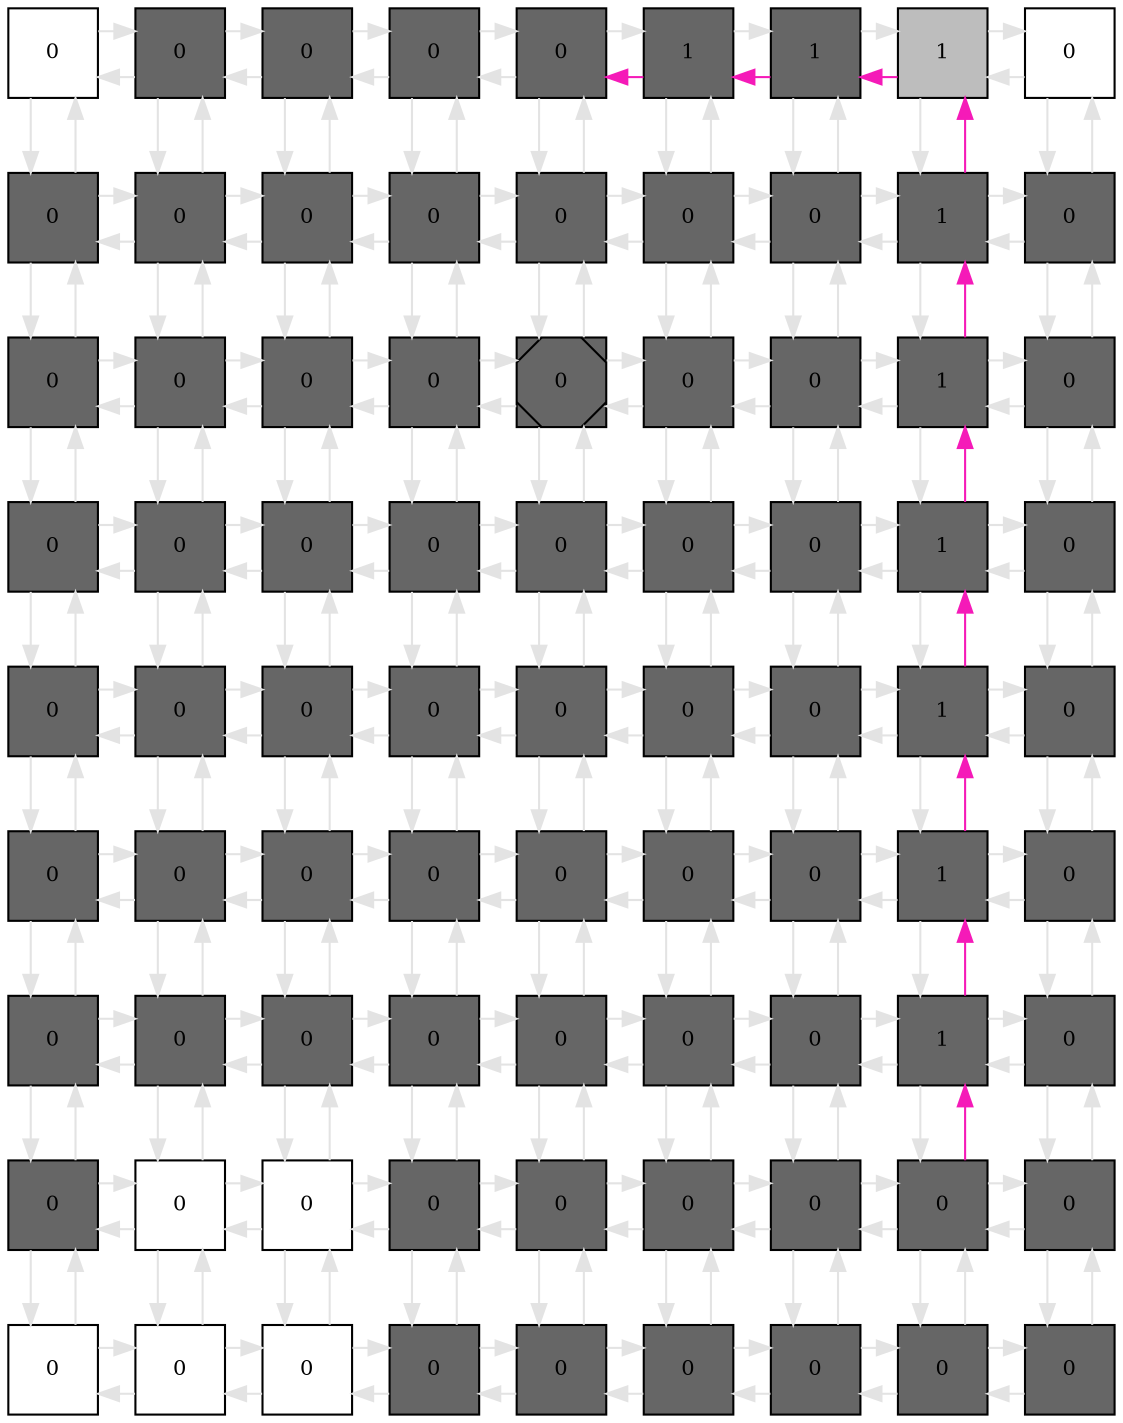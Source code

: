 digraph layout  {
rankdir=TB;
splines=ortho;
node [fixedsize=false, style=filled, width="0.6"];
edge [constraint=false];
0 [fillcolor="#FFFFFF", fontsize=10, label=0, shape=square, tooltip="name: None,\nin_degree: 2,\nout_degree: 2"];
1 [fillcolor="#666666", fontsize=10, label=0, shape=square, tooltip="name:  NMA111-NUC ,\nin_degree: 3,\nout_degree: 3"];
2 [fillcolor="#666666", fontsize=10, label=0, shape=square, tooltip="name:  BIR1 ,\nin_degree: 3,\nout_degree: 3"];
3 [fillcolor="#666666", fontsize=10, label=0, shape=square, tooltip="name:  CU2 ,\nin_degree: 3,\nout_degree: 3"];
4 [fillcolor="#666666", fontsize=10, label=0, shape=square, tooltip="name:  Apoptosis ,\nin_degree: 3,\nout_degree: 3"];
5 [fillcolor="#666666", fontsize=10, label=1, shape=square, tooltip="name:  CPR3 ,\nin_degree: 3,\nout_degree: 3"];
6 [fillcolor="#666666", fontsize=10, label=1, shape=square, tooltip="name:  POR1-2 ,\nin_degree: 3,\nout_degree: 3"];
7 [fillcolor="#bdbdbd", fontsize=10, label=1, shape=square, tooltip="name: None,\nin_degree: 3,\nout_degree: 3"];
8 [fillcolor="#FFFFFF", fontsize=10, label=0, shape=square, tooltip="name: None,\nin_degree: 2,\nout_degree: 2"];
9 [fillcolor="#666666", fontsize=10, label=0, shape=square, tooltip="name:  AbnormalTelomer ,\nin_degree: 3,\nout_degree: 3"];
10 [fillcolor="#666666", fontsize=10, label=0, shape=square, tooltip="name:  MEC1 ,\nin_degree: 4,\nout_degree: 4"];
11 [fillcolor="#666666", fontsize=10, label=0, shape=square, tooltip="name:  NMA111-CYT ,\nin_degree: 4,\nout_degree: 4"];
12 [fillcolor="#666666", fontsize=10, label=0, shape=square, tooltip="name:  Salt ,\nin_degree: 4,\nout_degree: 4"];
13 [fillcolor="#666666", fontsize=10, label=0, shape=square, tooltip="name:  YCA1 ,\nin_degree: 4,\nout_degree: 4"];
14 [fillcolor="#666666", fontsize=10, label=0, shape=square, tooltip="name:  AceticAcid ,\nin_degree: 4,\nout_degree: 4"];
15 [fillcolor="#666666", fontsize=10, label=0, shape=square, tooltip="name:  CytC-CYT ,\nin_degree: 4,\nout_degree: 4"];
16 [fillcolor="#666666", fontsize=10, label=1, shape=square, tooltip="name:  CytC-MT ,\nin_degree: 4,\nout_degree: 4"];
17 [fillcolor="#666666", fontsize=10, label=0, shape=square, tooltip="name:  MCD1-MT ,\nin_degree: 3,\nout_degree: 3"];
18 [fillcolor="#666666", fontsize=10, label=0, shape=square, tooltip="name:  PTP2 ,\nin_degree: 3,\nout_degree: 3"];
19 [fillcolor="#666666", fontsize=10, label=0, shape=square, tooltip="name:  DesCyclinCCDK8 ,\nin_degree: 4,\nout_degree: 4"];
20 [fillcolor="#666666", fontsize=10, label=0, shape=square, tooltip="name:  SOD1 ,\nin_degree: 4,\nout_degree: 4"];
21 [fillcolor="#666666", fontsize=10, label=0, shape=square, tooltip="name:  RedActinDyn ,\nin_degree: 4,\nout_degree: 4"];
22 [fillcolor="#666666", fontsize=10, label=0, shape=Msquare, tooltip="name:  ROS-CYT ,\nin_degree: 4,\nout_degree: 4"];
23 [fillcolor="#666666", fontsize=10, label=0, shape=square, tooltip="name:  SVF1 ,\nin_degree: 4,\nout_degree: 4"];
24 [fillcolor="#666666", fontsize=10, label=0, shape=square, tooltip="name:  CDC48 ,\nin_degree: 4,\nout_degree: 4"];
25 [fillcolor="#666666", fontsize=10, label=1, shape=square, tooltip="name:  NDI1 ,\nin_degree: 4,\nout_degree: 4"];
26 [fillcolor="#666666", fontsize=10, label=0, shape=square, tooltip="name:  ROS-MT ,\nin_degree: 3,\nout_degree: 3"];
27 [fillcolor="#666666", fontsize=10, label=0, shape=square, tooltip="name:  RLM1 ,\nin_degree: 3,\nout_degree: 3"];
28 [fillcolor="#666666", fontsize=10, label=0, shape=square, tooltip="name:  SLT2 ,\nin_degree: 4,\nout_degree: 4"];
29 [fillcolor="#666666", fontsize=10, label=0, shape=square, tooltip="name:  Heat ,\nin_degree: 4,\nout_degree: 4"];
30 [fillcolor="#666666", fontsize=10, label=0, shape=square, tooltip="name:  MMI1 ,\nin_degree: 4,\nout_degree: 4"];
31 [fillcolor="#666666", fontsize=10, label=0, shape=square, tooltip="name:  SRO7 ,\nin_degree: 4,\nout_degree: 4"];
32 [fillcolor="#666666", fontsize=10, label=0, shape=square, tooltip="name:  EMC4 ,\nin_degree: 4,\nout_degree: 4"];
33 [fillcolor="#666666", fontsize=10, label=0, shape=square, tooltip="name:  HK ,\nin_degree: 4,\nout_degree: 4"];
34 [fillcolor="#666666", fontsize=10, label=1, shape=square, tooltip="name:  SNO1 ,\nin_degree: 4,\nout_degree: 4"];
35 [fillcolor="#666666", fontsize=10, label=0, shape=square, tooltip="name:  SOD2 ,\nin_degree: 3,\nout_degree: 3"];
36 [fillcolor="#666666", fontsize=10, label=0, shape=square, tooltip="name:  MSN2-4 ,\nin_degree: 3,\nout_degree: 3"];
37 [fillcolor="#666666", fontsize=10, label=0, shape=square, tooltip="name:  SDP1 ,\nin_degree: 4,\nout_degree: 4"];
38 [fillcolor="#666666", fontsize=10, label=0, shape=square, tooltip="name:  PKA ,\nin_degree: 4,\nout_degree: 4"];
39 [fillcolor="#666666", fontsize=10, label=0, shape=square, tooltip="name:  MT-ALT ,\nin_degree: 4,\nout_degree: 4"];
40 [fillcolor="#666666", fontsize=10, label=0, shape=square, tooltip="name:  MT-Frag ,\nin_degree: 4,\nout_degree: 4"];
41 [fillcolor="#666666", fontsize=10, label=0, shape=square, tooltip="name:  FIS1 ,\nin_degree: 4,\nout_degree: 4"];
42 [fillcolor="#666666", fontsize=10, label=0, shape=square, tooltip="name:  DRE2_TAH18 ,\nin_degree: 4,\nout_degree: 4"];
43 [fillcolor="#666666", fontsize=10, label=1, shape=square, tooltip="name:  MDV1 ,\nin_degree: 4,\nout_degree: 4"];
44 [fillcolor="#666666", fontsize=10, label=0, shape=square, tooltip="name:  FVY10 ,\nin_degree: 3,\nout_degree: 3"];
45 [fillcolor="#666666", fontsize=10, label=0, shape=square, tooltip="name:  HOG1 ,\nin_degree: 3,\nout_degree: 3"];
46 [fillcolor="#666666", fontsize=10, label=0, shape=square, tooltip="name:  Stress ,\nin_degree: 4,\nout_degree: 4"];
47 [fillcolor="#666666", fontsize=10, label=0, shape=square, tooltip="name:  TOR1 ,\nin_degree: 4,\nout_degree: 4"];
48 [fillcolor="#666666", fontsize=10, label=0, shape=square, tooltip="name:  RAS2 ,\nin_degree: 4,\nout_degree: 4"];
49 [fillcolor="#666666", fontsize=10, label=0, shape=square, tooltip="name:  H2O2 ,\nin_degree: 4,\nout_degree: 4"];
50 [fillcolor="#666666", fontsize=10, label=0, shape=square, tooltip="name:  HOS3 ,\nin_degree: 4,\nout_degree: 4"];
51 [fillcolor="#666666", fontsize=10, label=0, shape=square, tooltip="name:  ESP1 ,\nin_degree: 4,\nout_degree: 4"];
52 [fillcolor="#666666", fontsize=10, label=1, shape=square, tooltip="name:  AIF1-MT ,\nin_degree: 4,\nout_degree: 4"];
53 [fillcolor="#666666", fontsize=10, label=0, shape=square, tooltip="name:  MCD1-NUC ,\nin_degree: 3,\nout_degree: 3"];
54 [fillcolor="#666666", fontsize=10, label=0, shape=square, tooltip="name:  PTP3 ,\nin_degree: 3,\nout_degree: 3"];
55 [fillcolor="#666666", fontsize=10, label=0, shape=square, tooltip="name:  AdenylateCyclase ,\nin_degree: 4,\nout_degree: 4"];
56 [fillcolor="#666666", fontsize=10, label=0, shape=square, tooltip="name:  CAMP ,\nin_degree: 4,\nout_degree: 4"];
57 [fillcolor="#666666", fontsize=10, label=0, shape=square, tooltip="name:  RPD3 ,\nin_degree: 4,\nout_degree: 4"];
58 [fillcolor="#666666", fontsize=10, label=0, shape=square, tooltip="name:  NUC1-MT ,\nin_degree: 4,\nout_degree: 4"];
59 [fillcolor="#666666", fontsize=10, label=0, shape=square, tooltip="name:  H2B ,\nin_degree: 4,\nout_degree: 4"];
60 [fillcolor="#666666", fontsize=10, label=0, shape=square, tooltip="name:  STM1-CYT ,\nin_degree: 4,\nout_degree: 4"];
61 [fillcolor="#666666", fontsize=10, label=1, shape=square, tooltip="name:  AIF1-NUC ,\nin_degree: 4,\nout_degree: 4"];
62 [fillcolor="#666666", fontsize=10, label=0, shape=square, tooltip="name:  MG2 ,\nin_degree: 3,\nout_degree: 3"];
63 [fillcolor="#666666", fontsize=10, label=0, shape=square, tooltip="name:  HOG1-Dep ,\nin_degree: 3,\nout_degree: 3"];
64 [fillcolor="#FFFFFF", fontsize=10, label=0, shape=square, tooltip="name: None,\nin_degree: 4,\nout_degree: 4"];
65 [fillcolor="#FFFFFF", fontsize=10, label=0, shape=square, tooltip="name: None,\nin_degree: 4,\nout_degree: 4"];
66 [fillcolor="#666666", fontsize=10, label=0, shape=square, tooltip="name:  Protosom ,\nin_degree: 4,\nout_degree: 4"];
67 [fillcolor="#666666", fontsize=10, label=0, shape=square, tooltip="name:  KAP123 ,\nin_degree: 4,\nout_degree: 4"];
68 [fillcolor="#666666", fontsize=10, label=0, shape=square, tooltip="name:  NUC1-NUC ,\nin_degree: 4,\nout_degree: 4"];
69 [fillcolor="#666666", fontsize=10, label=0, shape=square, tooltip="name:  STM1-NUC ,\nin_degree: 4,\nout_degree: 4"];
70 [fillcolor="#666666", fontsize=10, label=0, shape=square, tooltip="name:  DNA-Frag ,\nin_degree: 4,\nout_degree: 4"];
71 [fillcolor="#666666", fontsize=10, label=0, shape=square, tooltip="name:  Tat-D ,\nin_degree: 3,\nout_degree: 3"];
72 [fillcolor="#FFFFFF", fontsize=10, label=0, shape=square, tooltip="name: None,\nin_degree: 2,\nout_degree: 2"];
73 [fillcolor="#FFFFFF", fontsize=10, label=0, shape=square, tooltip="name: None,\nin_degree: 3,\nout_degree: 3"];
74 [fillcolor="#FFFFFF", fontsize=10, label=0, shape=square, tooltip="name: None,\nin_degree: 3,\nout_degree: 3"];
75 [fillcolor="#666666", fontsize=10, label=0, shape=square, tooltip="name:  CDC6 ,\nin_degree: 3,\nout_degree: 3"];
76 [fillcolor="#666666", fontsize=10, label=0, shape=square, tooltip="name:  Adozelesin ,\nin_degree: 3,\nout_degree: 3"];
77 [fillcolor="#666666", fontsize=10, label=0, shape=square, tooltip="name:  STE20-NUC ,\nin_degree: 3,\nout_degree: 3"];
78 [fillcolor="#666666", fontsize=10, label=0, shape=square, tooltip="name:  STE20-CYT ,\nin_degree: 3,\nout_degree: 3"];
79 [fillcolor="#666666", fontsize=10, label=0, shape=square, tooltip="name:  MAPK ,\nin_degree: 3,\nout_degree: 3"];
80 [fillcolor="#666666", fontsize=10, label=0, shape=square, tooltip="name:  Mating ,\nin_degree: 2,\nout_degree: 2"];
0 -> 1  [color=grey89, style="penwidth(0.1)", tooltip=" ", weight=1];
0 -> 9  [color=grey89, style="penwidth(0.1)", tooltip=" ", weight=1];
1 -> 0  [color=grey89, style="penwidth(0.1)", tooltip=" ", weight=1];
1 -> 2  [color=grey89, style="penwidth(0.1)", tooltip=" ", weight=1];
1 -> 10  [color=grey89, style="penwidth(0.1)", tooltip=" ", weight=1];
2 -> 1  [color=grey89, style="penwidth(0.1)", tooltip=" ", weight=1];
2 -> 3  [color=grey89, style="penwidth(0.1)", tooltip=" ", weight=1];
2 -> 11  [color=grey89, style="penwidth(0.1)", tooltip=" ", weight=1];
3 -> 2  [color=grey89, style="penwidth(0.1)", tooltip=" ", weight=1];
3 -> 4  [color=grey89, style="penwidth(0.1)", tooltip=" ", weight=1];
3 -> 12  [color=grey89, style="penwidth(0.1)", tooltip=" ", weight=1];
4 -> 3  [color=grey89, style="penwidth(0.1)", tooltip=" ", weight=1];
4 -> 5  [color=grey89, style="penwidth(0.1)", tooltip=" ", weight=1];
4 -> 13  [color=grey89, style="penwidth(0.1)", tooltip=" ", weight=1];
5 -> 4  [color="#F51AB8", style="penwidth(0.1)", tooltip="70( DNA-Frag ) to 4( Apoptosis )", weight=1];
5 -> 6  [color=grey89, style="penwidth(0.1)", tooltip=" ", weight=1];
5 -> 14  [color=grey89, style="penwidth(0.1)", tooltip=" ", weight=1];
6 -> 5  [color="#F51AB8", style="penwidth(0.1)", tooltip="70( DNA-Frag ) to 4( Apoptosis )", weight=1];
6 -> 7  [color=grey89, style="penwidth(0.1)", tooltip=" ", weight=1];
6 -> 15  [color=grey89, style="penwidth(0.1)", tooltip=" ", weight=1];
7 -> 6  [color="#F51AB8", style="penwidth(0.1)", tooltip="70( DNA-Frag ) to 4( Apoptosis )", weight=1];
7 -> 8  [color=grey89, style="penwidth(0.1)", tooltip=" ", weight=1];
7 -> 16  [color=grey89, style="penwidth(0.1)", tooltip=" ", weight=1];
8 -> 7  [color=grey89, style="penwidth(0.1)", tooltip=" ", weight=1];
8 -> 17  [color=grey89, style="penwidth(0.1)", tooltip=" ", weight=1];
9 -> 0  [color=grey89, style="penwidth(0.1)", tooltip=" ", weight=1];
9 -> 10  [color=grey89, style="penwidth(0.1)", tooltip=" ", weight=1];
9 -> 18  [color=grey89, style="penwidth(0.1)", tooltip=" ", weight=1];
10 -> 1  [color=grey89, style="penwidth(0.1)", tooltip=" ", weight=1];
10 -> 9  [color=grey89, style="penwidth(0.1)", tooltip=" ", weight=1];
10 -> 11  [color=grey89, style="penwidth(0.1)", tooltip=" ", weight=1];
10 -> 19  [color=grey89, style="penwidth(0.1)", tooltip=" ", weight=1];
11 -> 2  [color=grey89, style="penwidth(0.1)", tooltip=" ", weight=1];
11 -> 10  [color=grey89, style="penwidth(0.1)", tooltip=" ", weight=1];
11 -> 12  [color=grey89, style="penwidth(0.1)", tooltip=" ", weight=1];
11 -> 20  [color=grey89, style="penwidth(0.1)", tooltip=" ", weight=1];
12 -> 3  [color=grey89, style="penwidth(0.1)", tooltip=" ", weight=1];
12 -> 11  [color=grey89, style="penwidth(0.1)", tooltip=" ", weight=1];
12 -> 13  [color=grey89, style="penwidth(0.1)", tooltip=" ", weight=1];
12 -> 21  [color=grey89, style="penwidth(0.1)", tooltip=" ", weight=1];
13 -> 4  [color=grey89, style="penwidth(0.1)", tooltip=" ", weight=1];
13 -> 12  [color=grey89, style="penwidth(0.1)", tooltip=" ", weight=1];
13 -> 14  [color=grey89, style="penwidth(0.1)", tooltip=" ", weight=1];
13 -> 22  [color=grey89, style="penwidth(0.1)", tooltip=" ", weight=1];
14 -> 5  [color=grey89, style="penwidth(0.1)", tooltip=" ", weight=1];
14 -> 13  [color=grey89, style="penwidth(0.1)", tooltip=" ", weight=1];
14 -> 15  [color=grey89, style="penwidth(0.1)", tooltip=" ", weight=1];
14 -> 23  [color=grey89, style="penwidth(0.1)", tooltip=" ", weight=1];
15 -> 6  [color=grey89, style="penwidth(0.1)", tooltip=" ", weight=1];
15 -> 14  [color=grey89, style="penwidth(0.1)", tooltip=" ", weight=1];
15 -> 16  [color=grey89, style="penwidth(0.1)", tooltip=" ", weight=1];
15 -> 24  [color=grey89, style="penwidth(0.1)", tooltip=" ", weight=1];
16 -> 7  [color="#F51AB8", style="penwidth(0.1)", tooltip="70( DNA-Frag ) to 4( Apoptosis )", weight=1];
16 -> 15  [color=grey89, style="penwidth(0.1)", tooltip=" ", weight=1];
16 -> 17  [color=grey89, style="penwidth(0.1)", tooltip=" ", weight=1];
16 -> 25  [color=grey89, style="penwidth(0.1)", tooltip=" ", weight=1];
17 -> 8  [color=grey89, style="penwidth(0.1)", tooltip=" ", weight=1];
17 -> 16  [color=grey89, style="penwidth(0.1)", tooltip=" ", weight=1];
17 -> 26  [color=grey89, style="penwidth(0.1)", tooltip=" ", weight=1];
18 -> 9  [color=grey89, style="penwidth(0.1)", tooltip=" ", weight=1];
18 -> 19  [color=grey89, style="penwidth(0.1)", tooltip=" ", weight=1];
18 -> 27  [color=grey89, style="penwidth(0.1)", tooltip=" ", weight=1];
19 -> 10  [color=grey89, style="penwidth(0.1)", tooltip=" ", weight=1];
19 -> 18  [color=grey89, style="penwidth(0.1)", tooltip=" ", weight=1];
19 -> 20  [color=grey89, style="penwidth(0.1)", tooltip=" ", weight=1];
19 -> 28  [color=grey89, style="penwidth(0.1)", tooltip=" ", weight=1];
20 -> 11  [color=grey89, style="penwidth(0.1)", tooltip=" ", weight=1];
20 -> 19  [color=grey89, style="penwidth(0.1)", tooltip=" ", weight=1];
20 -> 21  [color=grey89, style="penwidth(0.1)", tooltip=" ", weight=1];
20 -> 29  [color=grey89, style="penwidth(0.1)", tooltip=" ", weight=1];
21 -> 12  [color=grey89, style="penwidth(0.1)", tooltip=" ", weight=1];
21 -> 20  [color=grey89, style="penwidth(0.1)", tooltip=" ", weight=1];
21 -> 22  [color=grey89, style="penwidth(0.1)", tooltip=" ", weight=1];
21 -> 30  [color=grey89, style="penwidth(0.1)", tooltip=" ", weight=1];
22 -> 13  [color=grey89, style="penwidth(0.1)", tooltip=" ", weight=1];
22 -> 21  [color=grey89, style="penwidth(0.1)", tooltip=" ", weight=1];
22 -> 23  [color=grey89, style="penwidth(0.1)", tooltip=" ", weight=1];
22 -> 31  [color=grey89, style="penwidth(0.1)", tooltip=" ", weight=1];
23 -> 14  [color=grey89, style="penwidth(0.1)", tooltip=" ", weight=1];
23 -> 22  [color=grey89, style="penwidth(0.1)", tooltip=" ", weight=1];
23 -> 24  [color=grey89, style="penwidth(0.1)", tooltip=" ", weight=1];
23 -> 32  [color=grey89, style="penwidth(0.1)", tooltip=" ", weight=1];
24 -> 15  [color=grey89, style="penwidth(0.1)", tooltip=" ", weight=1];
24 -> 23  [color=grey89, style="penwidth(0.1)", tooltip=" ", weight=1];
24 -> 25  [color=grey89, style="penwidth(0.1)", tooltip=" ", weight=1];
24 -> 33  [color=grey89, style="penwidth(0.1)", tooltip=" ", weight=1];
25 -> 16  [color="#F51AB8", style="penwidth(0.1)", tooltip="70( DNA-Frag ) to 4( Apoptosis )", weight=1];
25 -> 24  [color=grey89, style="penwidth(0.1)", tooltip=" ", weight=1];
25 -> 26  [color=grey89, style="penwidth(0.1)", tooltip=" ", weight=1];
25 -> 34  [color=grey89, style="penwidth(0.1)", tooltip=" ", weight=1];
26 -> 17  [color=grey89, style="penwidth(0.1)", tooltip=" ", weight=1];
26 -> 25  [color=grey89, style="penwidth(0.1)", tooltip=" ", weight=1];
26 -> 35  [color=grey89, style="penwidth(0.1)", tooltip=" ", weight=1];
27 -> 18  [color=grey89, style="penwidth(0.1)", tooltip=" ", weight=1];
27 -> 28  [color=grey89, style="penwidth(0.1)", tooltip=" ", weight=1];
27 -> 36  [color=grey89, style="penwidth(0.1)", tooltip=" ", weight=1];
28 -> 19  [color=grey89, style="penwidth(0.1)", tooltip=" ", weight=1];
28 -> 27  [color=grey89, style="penwidth(0.1)", tooltip=" ", weight=1];
28 -> 29  [color=grey89, style="penwidth(0.1)", tooltip=" ", weight=1];
28 -> 37  [color=grey89, style="penwidth(0.1)", tooltip=" ", weight=1];
29 -> 20  [color=grey89, style="penwidth(0.1)", tooltip=" ", weight=1];
29 -> 28  [color=grey89, style="penwidth(0.1)", tooltip=" ", weight=1];
29 -> 30  [color=grey89, style="penwidth(0.1)", tooltip=" ", weight=1];
29 -> 38  [color=grey89, style="penwidth(0.1)", tooltip=" ", weight=1];
30 -> 21  [color=grey89, style="penwidth(0.1)", tooltip=" ", weight=1];
30 -> 29  [color=grey89, style="penwidth(0.1)", tooltip=" ", weight=1];
30 -> 31  [color=grey89, style="penwidth(0.1)", tooltip=" ", weight=1];
30 -> 39  [color=grey89, style="penwidth(0.1)", tooltip=" ", weight=1];
31 -> 22  [color=grey89, style="penwidth(0.1)", tooltip=" ", weight=1];
31 -> 30  [color=grey89, style="penwidth(0.1)", tooltip=" ", weight=1];
31 -> 32  [color=grey89, style="penwidth(0.1)", tooltip=" ", weight=1];
31 -> 40  [color=grey89, style="penwidth(0.1)", tooltip=" ", weight=1];
32 -> 23  [color=grey89, style="penwidth(0.1)", tooltip=" ", weight=1];
32 -> 31  [color=grey89, style="penwidth(0.1)", tooltip=" ", weight=1];
32 -> 33  [color=grey89, style="penwidth(0.1)", tooltip=" ", weight=1];
32 -> 41  [color=grey89, style="penwidth(0.1)", tooltip=" ", weight=1];
33 -> 24  [color=grey89, style="penwidth(0.1)", tooltip=" ", weight=1];
33 -> 32  [color=grey89, style="penwidth(0.1)", tooltip=" ", weight=1];
33 -> 34  [color=grey89, style="penwidth(0.1)", tooltip=" ", weight=1];
33 -> 42  [color=grey89, style="penwidth(0.1)", tooltip=" ", weight=1];
34 -> 25  [color="#F51AB8", style="penwidth(0.1)", tooltip="70( DNA-Frag ) to 4( Apoptosis )", weight=1];
34 -> 33  [color=grey89, style="penwidth(0.1)", tooltip=" ", weight=1];
34 -> 35  [color=grey89, style="penwidth(0.1)", tooltip=" ", weight=1];
34 -> 43  [color=grey89, style="penwidth(0.1)", tooltip=" ", weight=1];
35 -> 26  [color=grey89, style="penwidth(0.1)", tooltip=" ", weight=1];
35 -> 34  [color=grey89, style="penwidth(0.1)", tooltip=" ", weight=1];
35 -> 44  [color=grey89, style="penwidth(0.1)", tooltip=" ", weight=1];
36 -> 27  [color=grey89, style="penwidth(0.1)", tooltip=" ", weight=1];
36 -> 37  [color=grey89, style="penwidth(0.1)", tooltip=" ", weight=1];
36 -> 45  [color=grey89, style="penwidth(0.1)", tooltip=" ", weight=1];
37 -> 28  [color=grey89, style="penwidth(0.1)", tooltip=" ", weight=1];
37 -> 36  [color=grey89, style="penwidth(0.1)", tooltip=" ", weight=1];
37 -> 38  [color=grey89, style="penwidth(0.1)", tooltip=" ", weight=1];
37 -> 46  [color=grey89, style="penwidth(0.1)", tooltip=" ", weight=1];
38 -> 29  [color=grey89, style="penwidth(0.1)", tooltip=" ", weight=1];
38 -> 37  [color=grey89, style="penwidth(0.1)", tooltip=" ", weight=1];
38 -> 39  [color=grey89, style="penwidth(0.1)", tooltip=" ", weight=1];
38 -> 47  [color=grey89, style="penwidth(0.1)", tooltip=" ", weight=1];
39 -> 30  [color=grey89, style="penwidth(0.1)", tooltip=" ", weight=1];
39 -> 38  [color=grey89, style="penwidth(0.1)", tooltip=" ", weight=1];
39 -> 40  [color=grey89, style="penwidth(0.1)", tooltip=" ", weight=1];
39 -> 48  [color=grey89, style="penwidth(0.1)", tooltip=" ", weight=1];
40 -> 31  [color=grey89, style="penwidth(0.1)", tooltip=" ", weight=1];
40 -> 39  [color=grey89, style="penwidth(0.1)", tooltip=" ", weight=1];
40 -> 41  [color=grey89, style="penwidth(0.1)", tooltip=" ", weight=1];
40 -> 49  [color=grey89, style="penwidth(0.1)", tooltip=" ", weight=1];
41 -> 32  [color=grey89, style="penwidth(0.1)", tooltip=" ", weight=1];
41 -> 40  [color=grey89, style="penwidth(0.1)", tooltip=" ", weight=1];
41 -> 42  [color=grey89, style="penwidth(0.1)", tooltip=" ", weight=1];
41 -> 50  [color=grey89, style="penwidth(0.1)", tooltip=" ", weight=1];
42 -> 33  [color=grey89, style="penwidth(0.1)", tooltip=" ", weight=1];
42 -> 41  [color=grey89, style="penwidth(0.1)", tooltip=" ", weight=1];
42 -> 43  [color=grey89, style="penwidth(0.1)", tooltip=" ", weight=1];
42 -> 51  [color=grey89, style="penwidth(0.1)", tooltip=" ", weight=1];
43 -> 34  [color="#F51AB8", style="penwidth(0.1)", tooltip="70( DNA-Frag ) to 4( Apoptosis )", weight=1];
43 -> 42  [color=grey89, style="penwidth(0.1)", tooltip=" ", weight=1];
43 -> 44  [color=grey89, style="penwidth(0.1)", tooltip=" ", weight=1];
43 -> 52  [color=grey89, style="penwidth(0.1)", tooltip=" ", weight=1];
44 -> 35  [color=grey89, style="penwidth(0.1)", tooltip=" ", weight=1];
44 -> 43  [color=grey89, style="penwidth(0.1)", tooltip=" ", weight=1];
44 -> 53  [color=grey89, style="penwidth(0.1)", tooltip=" ", weight=1];
45 -> 36  [color=grey89, style="penwidth(0.1)", tooltip=" ", weight=1];
45 -> 46  [color=grey89, style="penwidth(0.1)", tooltip=" ", weight=1];
45 -> 54  [color=grey89, style="penwidth(0.1)", tooltip=" ", weight=1];
46 -> 37  [color=grey89, style="penwidth(0.1)", tooltip=" ", weight=1];
46 -> 45  [color=grey89, style="penwidth(0.1)", tooltip=" ", weight=1];
46 -> 47  [color=grey89, style="penwidth(0.1)", tooltip=" ", weight=1];
46 -> 55  [color=grey89, style="penwidth(0.1)", tooltip=" ", weight=1];
47 -> 38  [color=grey89, style="penwidth(0.1)", tooltip=" ", weight=1];
47 -> 46  [color=grey89, style="penwidth(0.1)", tooltip=" ", weight=1];
47 -> 48  [color=grey89, style="penwidth(0.1)", tooltip=" ", weight=1];
47 -> 56  [color=grey89, style="penwidth(0.1)", tooltip=" ", weight=1];
48 -> 39  [color=grey89, style="penwidth(0.1)", tooltip=" ", weight=1];
48 -> 47  [color=grey89, style="penwidth(0.1)", tooltip=" ", weight=1];
48 -> 49  [color=grey89, style="penwidth(0.1)", tooltip=" ", weight=1];
48 -> 57  [color=grey89, style="penwidth(0.1)", tooltip=" ", weight=1];
49 -> 40  [color=grey89, style="penwidth(0.1)", tooltip=" ", weight=1];
49 -> 48  [color=grey89, style="penwidth(0.1)", tooltip=" ", weight=1];
49 -> 50  [color=grey89, style="penwidth(0.1)", tooltip=" ", weight=1];
49 -> 58  [color=grey89, style="penwidth(0.1)", tooltip=" ", weight=1];
50 -> 41  [color=grey89, style="penwidth(0.1)", tooltip=" ", weight=1];
50 -> 49  [color=grey89, style="penwidth(0.1)", tooltip=" ", weight=1];
50 -> 51  [color=grey89, style="penwidth(0.1)", tooltip=" ", weight=1];
50 -> 59  [color=grey89, style="penwidth(0.1)", tooltip=" ", weight=1];
51 -> 42  [color=grey89, style="penwidth(0.1)", tooltip=" ", weight=1];
51 -> 50  [color=grey89, style="penwidth(0.1)", tooltip=" ", weight=1];
51 -> 52  [color=grey89, style="penwidth(0.1)", tooltip=" ", weight=1];
51 -> 60  [color=grey89, style="penwidth(0.1)", tooltip=" ", weight=1];
52 -> 43  [color="#F51AB8", style="penwidth(0.1)", tooltip="70( DNA-Frag ) to 4( Apoptosis )", weight=1];
52 -> 51  [color=grey89, style="penwidth(0.1)", tooltip=" ", weight=1];
52 -> 53  [color=grey89, style="penwidth(0.1)", tooltip=" ", weight=1];
52 -> 61  [color=grey89, style="penwidth(0.1)", tooltip=" ", weight=1];
53 -> 44  [color=grey89, style="penwidth(0.1)", tooltip=" ", weight=1];
53 -> 52  [color=grey89, style="penwidth(0.1)", tooltip=" ", weight=1];
53 -> 62  [color=grey89, style="penwidth(0.1)", tooltip=" ", weight=1];
54 -> 45  [color=grey89, style="penwidth(0.1)", tooltip=" ", weight=1];
54 -> 55  [color=grey89, style="penwidth(0.1)", tooltip=" ", weight=1];
54 -> 63  [color=grey89, style="penwidth(0.1)", tooltip=" ", weight=1];
55 -> 46  [color=grey89, style="penwidth(0.1)", tooltip=" ", weight=1];
55 -> 54  [color=grey89, style="penwidth(0.1)", tooltip=" ", weight=1];
55 -> 56  [color=grey89, style="penwidth(0.1)", tooltip=" ", weight=1];
55 -> 64  [color=grey89, style="penwidth(0.1)", tooltip=" ", weight=1];
56 -> 47  [color=grey89, style="penwidth(0.1)", tooltip=" ", weight=1];
56 -> 55  [color=grey89, style="penwidth(0.1)", tooltip=" ", weight=1];
56 -> 57  [color=grey89, style="penwidth(0.1)", tooltip=" ", weight=1];
56 -> 65  [color=grey89, style="penwidth(0.1)", tooltip=" ", weight=1];
57 -> 48  [color=grey89, style="penwidth(0.1)", tooltip=" ", weight=1];
57 -> 56  [color=grey89, style="penwidth(0.1)", tooltip=" ", weight=1];
57 -> 58  [color=grey89, style="penwidth(0.1)", tooltip=" ", weight=1];
57 -> 66  [color=grey89, style="penwidth(0.1)", tooltip=" ", weight=1];
58 -> 49  [color=grey89, style="penwidth(0.1)", tooltip=" ", weight=1];
58 -> 57  [color=grey89, style="penwidth(0.1)", tooltip=" ", weight=1];
58 -> 59  [color=grey89, style="penwidth(0.1)", tooltip=" ", weight=1];
58 -> 67  [color=grey89, style="penwidth(0.1)", tooltip=" ", weight=1];
59 -> 50  [color=grey89, style="penwidth(0.1)", tooltip=" ", weight=1];
59 -> 58  [color=grey89, style="penwidth(0.1)", tooltip=" ", weight=1];
59 -> 60  [color=grey89, style="penwidth(0.1)", tooltip=" ", weight=1];
59 -> 68  [color=grey89, style="penwidth(0.1)", tooltip=" ", weight=1];
60 -> 51  [color=grey89, style="penwidth(0.1)", tooltip=" ", weight=1];
60 -> 59  [color=grey89, style="penwidth(0.1)", tooltip=" ", weight=1];
60 -> 61  [color=grey89, style="penwidth(0.1)", tooltip=" ", weight=1];
60 -> 69  [color=grey89, style="penwidth(0.1)", tooltip=" ", weight=1];
61 -> 52  [color="#F51AB8", style="penwidth(0.1)", tooltip="70( DNA-Frag ) to 4( Apoptosis )", weight=1];
61 -> 60  [color=grey89, style="penwidth(0.1)", tooltip=" ", weight=1];
61 -> 62  [color=grey89, style="penwidth(0.1)", tooltip=" ", weight=1];
61 -> 70  [color=grey89, style="penwidth(0.1)", tooltip=" ", weight=1];
62 -> 53  [color=grey89, style="penwidth(0.1)", tooltip=" ", weight=1];
62 -> 61  [color=grey89, style="penwidth(0.1)", tooltip=" ", weight=1];
62 -> 71  [color=grey89, style="penwidth(0.1)", tooltip=" ", weight=1];
63 -> 54  [color=grey89, style="penwidth(0.1)", tooltip=" ", weight=1];
63 -> 64  [color=grey89, style="penwidth(0.1)", tooltip=" ", weight=1];
63 -> 72  [color=grey89, style="penwidth(0.1)", tooltip=" ", weight=1];
64 -> 55  [color=grey89, style="penwidth(0.1)", tooltip=" ", weight=1];
64 -> 63  [color=grey89, style="penwidth(0.1)", tooltip=" ", weight=1];
64 -> 65  [color=grey89, style="penwidth(0.1)", tooltip=" ", weight=1];
64 -> 73  [color=grey89, style="penwidth(0.1)", tooltip=" ", weight=1];
65 -> 56  [color=grey89, style="penwidth(0.1)", tooltip=" ", weight=1];
65 -> 64  [color=grey89, style="penwidth(0.1)", tooltip=" ", weight=1];
65 -> 66  [color=grey89, style="penwidth(0.1)", tooltip=" ", weight=1];
65 -> 74  [color=grey89, style="penwidth(0.1)", tooltip=" ", weight=1];
66 -> 57  [color=grey89, style="penwidth(0.1)", tooltip=" ", weight=1];
66 -> 65  [color=grey89, style="penwidth(0.1)", tooltip=" ", weight=1];
66 -> 67  [color=grey89, style="penwidth(0.1)", tooltip=" ", weight=1];
66 -> 75  [color=grey89, style="penwidth(0.1)", tooltip=" ", weight=1];
67 -> 58  [color=grey89, style="penwidth(0.1)", tooltip=" ", weight=1];
67 -> 66  [color=grey89, style="penwidth(0.1)", tooltip=" ", weight=1];
67 -> 68  [color=grey89, style="penwidth(0.1)", tooltip=" ", weight=1];
67 -> 76  [color=grey89, style="penwidth(0.1)", tooltip=" ", weight=1];
68 -> 59  [color=grey89, style="penwidth(0.1)", tooltip=" ", weight=1];
68 -> 67  [color=grey89, style="penwidth(0.1)", tooltip=" ", weight=1];
68 -> 69  [color=grey89, style="penwidth(0.1)", tooltip=" ", weight=1];
68 -> 77  [color=grey89, style="penwidth(0.1)", tooltip=" ", weight=1];
69 -> 60  [color=grey89, style="penwidth(0.1)", tooltip=" ", weight=1];
69 -> 68  [color=grey89, style="penwidth(0.1)", tooltip=" ", weight=1];
69 -> 70  [color=grey89, style="penwidth(0.1)", tooltip=" ", weight=1];
69 -> 78  [color=grey89, style="penwidth(0.1)", tooltip=" ", weight=1];
70 -> 61  [color="#F51AB8", style="penwidth(0.1)", tooltip="70( DNA-Frag ) to 4( Apoptosis )", weight=1];
70 -> 69  [color=grey89, style="penwidth(0.1)", tooltip=" ", weight=1];
70 -> 71  [color=grey89, style="penwidth(0.1)", tooltip=" ", weight=1];
70 -> 79  [color=grey89, style="penwidth(0.1)", tooltip=" ", weight=1];
71 -> 62  [color=grey89, style="penwidth(0.1)", tooltip=" ", weight=1];
71 -> 70  [color=grey89, style="penwidth(0.1)", tooltip=" ", weight=1];
71 -> 80  [color=grey89, style="penwidth(0.1)", tooltip=" ", weight=1];
72 -> 63  [color=grey89, style="penwidth(0.1)", tooltip=" ", weight=1];
72 -> 73  [color=grey89, style="penwidth(0.1)", tooltip=" ", weight=1];
73 -> 64  [color=grey89, style="penwidth(0.1)", tooltip=" ", weight=1];
73 -> 72  [color=grey89, style="penwidth(0.1)", tooltip=" ", weight=1];
73 -> 74  [color=grey89, style="penwidth(0.1)", tooltip=" ", weight=1];
74 -> 65  [color=grey89, style="penwidth(0.1)", tooltip=" ", weight=1];
74 -> 73  [color=grey89, style="penwidth(0.1)", tooltip=" ", weight=1];
74 -> 75  [color=grey89, style="penwidth(0.1)", tooltip=" ", weight=1];
75 -> 66  [color=grey89, style="penwidth(0.1)", tooltip=" ", weight=1];
75 -> 74  [color=grey89, style="penwidth(0.1)", tooltip=" ", weight=1];
75 -> 76  [color=grey89, style="penwidth(0.1)", tooltip=" ", weight=1];
76 -> 67  [color=grey89, style="penwidth(0.1)", tooltip=" ", weight=1];
76 -> 75  [color=grey89, style="penwidth(0.1)", tooltip=" ", weight=1];
76 -> 77  [color=grey89, style="penwidth(0.1)", tooltip=" ", weight=1];
77 -> 68  [color=grey89, style="penwidth(0.1)", tooltip=" ", weight=1];
77 -> 76  [color=grey89, style="penwidth(0.1)", tooltip=" ", weight=1];
77 -> 78  [color=grey89, style="penwidth(0.1)", tooltip=" ", weight=1];
78 -> 69  [color=grey89, style="penwidth(0.1)", tooltip=" ", weight=1];
78 -> 77  [color=grey89, style="penwidth(0.1)", tooltip=" ", weight=1];
78 -> 79  [color=grey89, style="penwidth(0.1)", tooltip=" ", weight=1];
79 -> 70  [color=grey89, style="penwidth(0.1)", tooltip=" ", weight=1];
79 -> 78  [color=grey89, style="penwidth(0.1)", tooltip=" ", weight=1];
79 -> 80  [color=grey89, style="penwidth(0.1)", tooltip=" ", weight=1];
80 -> 71  [color=grey89, style="penwidth(0.1)", tooltip=" ", weight=1];
80 -> 79  [color=grey89, style="penwidth(0.1)", tooltip=" ", weight=1];
edge [constraint=true, style=invis];

0 -> 9 -> 18 -> 27 -> 36 -> 45 -> 54 -> 63 -> 72;
1 -> 10 -> 19 -> 28 -> 37 -> 46 -> 55 -> 64 -> 73;
2 -> 11 -> 20 -> 29 -> 38 -> 47 -> 56 -> 65 -> 74;
3 -> 12 -> 21 -> 30 -> 39 -> 48 -> 57 -> 66 -> 75;
4 -> 13 -> 22 -> 31 -> 40 -> 49 -> 58 -> 67 -> 76;
5 -> 14 -> 23 -> 32 -> 41 -> 50 -> 59 -> 68 -> 77;
6 -> 15 -> 24 -> 33 -> 42 -> 51 -> 60 -> 69 -> 78;
7 -> 16 -> 25 -> 34 -> 43 -> 52 -> 61 -> 70 -> 79;
8 -> 17 -> 26 -> 35 -> 44 -> 53 -> 62 -> 71 -> 80;
rank = same {0 -> 1 -> 2 -> 3 -> 4 -> 5 -> 6 -> 7 -> 8};
rank = same {9 -> 10 -> 11 -> 12 -> 13 -> 14 -> 15 -> 16 -> 17};
rank = same {18 -> 19 -> 20 -> 21 -> 22 -> 23 -> 24 -> 25 -> 26};
rank = same {27 -> 28 -> 29 -> 30 -> 31 -> 32 -> 33 -> 34 -> 35};
rank = same {36 -> 37 -> 38 -> 39 -> 40 -> 41 -> 42 -> 43 -> 44};
rank = same {45 -> 46 -> 47 -> 48 -> 49 -> 50 -> 51 -> 52 -> 53};
rank = same {54 -> 55 -> 56 -> 57 -> 58 -> 59 -> 60 -> 61 -> 62};
rank = same {63 -> 64 -> 65 -> 66 -> 67 -> 68 -> 69 -> 70 -> 71};
rank = same {72 -> 73 -> 74 -> 75 -> 76 -> 77 -> 78 -> 79 -> 80};
}